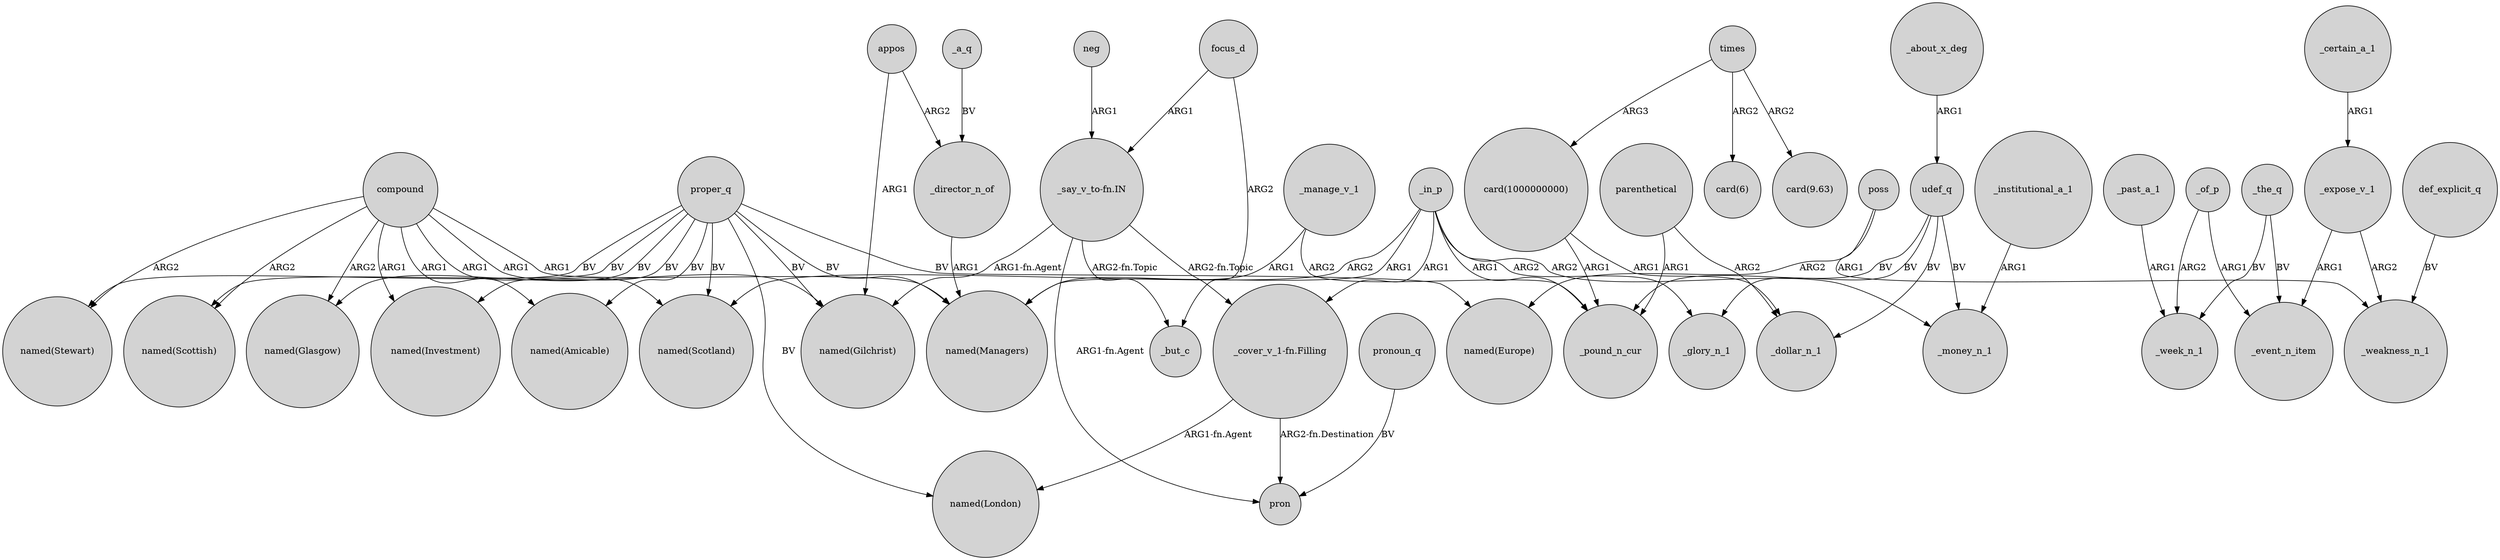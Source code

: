digraph {
	node [shape=circle style=filled]
	compound -> "named(Amicable)" [label=ARG1]
	udef_q -> _money_n_1 [label=BV]
	_in_p -> _money_n_1 [label=ARG2]
	proper_q -> "named(Glasgow)" [label=BV]
	_manage_v_1 -> _pound_n_cur [label=ARG2]
	_past_a_1 -> _week_n_1 [label=ARG1]
	proper_q -> "named(Amicable)" [label=BV]
	_in_p -> "named(Scotland)" [label=ARG2]
	compound -> "named(Scottish)" [label=ARG2]
	poss -> "named(Europe)" [label=ARG2]
	_in_p -> _pound_n_cur [label=ARG1]
	neg -> "_say_v_to-fn.IN" [label=ARG1]
	_certain_a_1 -> _expose_v_1 [label=ARG1]
	times -> "card(6)" [label=ARG2]
	proper_q -> "named(Stewart)" [label=BV]
	proper_q -> "named(Managers)" [label=BV]
	proper_q -> "named(Scotland)" [label=BV]
	udef_q -> _pound_n_cur [label=BV]
	_about_x_deg -> udef_q [label=ARG1]
	"_say_v_to-fn.IN" -> "named(Gilchrist)" [label="ARG1-fn.Agent"]
	_of_p -> _week_n_1 [label=ARG2]
	focus_d -> _but_c [label=ARG2]
	"_say_v_to-fn.IN" -> _but_c [label="ARG2-fn.Topic"]
	_director_n_of -> "named(Managers)" [label=ARG1]
	times -> "card(1000000000)" [label=ARG3]
	_of_p -> _event_n_item [label=ARG1]
	pronoun_q -> pron [label=BV]
	compound -> "named(Scotland)" [label=ARG1]
	"_say_v_to-fn.IN" -> "_cover_v_1-fn.Filling" [label="ARG2-fn.Topic"]
	compound -> "named(Gilchrist)" [label=ARG1]
	_in_p -> "named(Managers)" [label=ARG1]
	proper_q -> "named(Scottish)" [label=BV]
	compound -> "named(Stewart)" [label=ARG2]
	parenthetical -> _pound_n_cur [label=ARG1]
	proper_q -> "named(Gilchrist)" [label=BV]
	_institutional_a_1 -> _money_n_1 [label=ARG1]
	proper_q -> "named(Europe)" [label=BV]
	_the_q -> _week_n_1 [label=BV]
	def_explicit_q -> _weakness_n_1 [label=BV]
	_expose_v_1 -> _weakness_n_1 [label=ARG2]
	udef_q -> _glory_n_1 [label=BV]
	_a_q -> _director_n_of [label=BV]
	"_cover_v_1-fn.Filling" -> pron [label="ARG2-fn.Destination"]
	_expose_v_1 -> _event_n_item [label=ARG1]
	proper_q -> "named(London)" [label=BV]
	compound -> "named(Investment)" [label=ARG1]
	"_say_v_to-fn.IN" -> pron [label="ARG1-fn.Agent"]
	"card(1000000000)" -> _pound_n_cur [label=ARG1]
	appos -> "named(Gilchrist)" [label=ARG1]
	compound -> "named(Managers)" [label=ARG1]
	"_cover_v_1-fn.Filling" -> "named(London)" [label="ARG1-fn.Agent"]
	compound -> "named(Glasgow)" [label=ARG2]
	_in_p -> _glory_n_1 [label=ARG2]
	_manage_v_1 -> "named(Managers)" [label=ARG1]
	"card(1000000000)" -> _dollar_n_1 [label=ARG1]
	proper_q -> "named(Investment)" [label=BV]
	poss -> _weakness_n_1 [label=ARG1]
	_in_p -> "_cover_v_1-fn.Filling" [label=ARG1]
	appos -> _director_n_of [label=ARG2]
	parenthetical -> _dollar_n_1 [label=ARG2]
	udef_q -> _dollar_n_1 [label=BV]
	focus_d -> "_say_v_to-fn.IN" [label=ARG1]
	_the_q -> _event_n_item [label=BV]
	times -> "card(9.63)" [label=ARG2]
}
